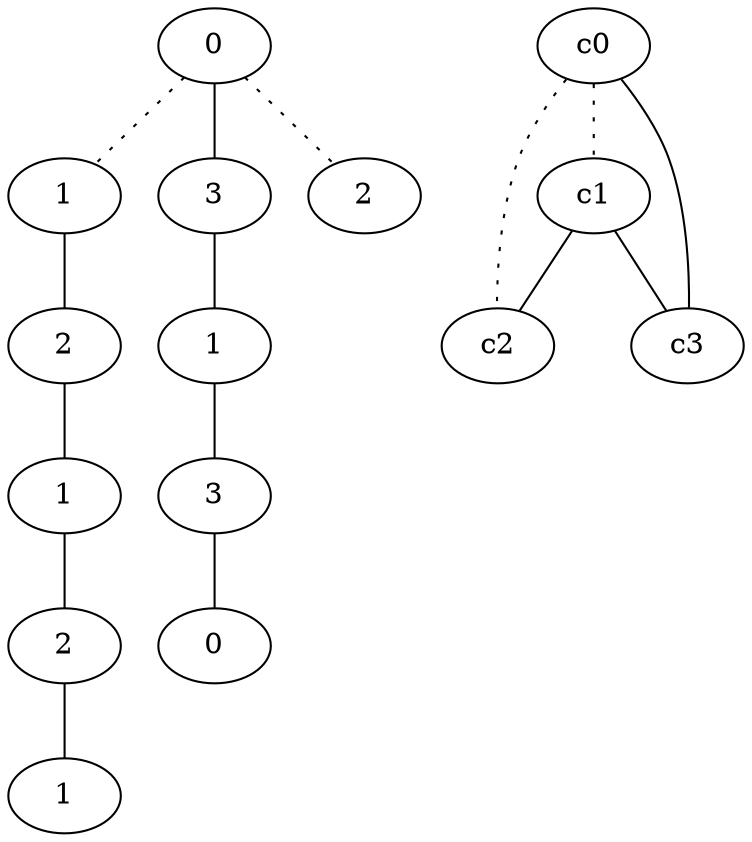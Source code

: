 graph {
a0[label=0];
a1[label=1];
a2[label=2];
a3[label=1];
a4[label=2];
a5[label=1];
a6[label=3];
a7[label=1];
a8[label=3];
a9[label=0];
a10[label=2];
a0 -- a1 [style=dotted];
a0 -- a6;
a0 -- a10 [style=dotted];
a1 -- a2;
a2 -- a3;
a3 -- a4;
a4 -- a5;
a6 -- a7;
a7 -- a8;
a8 -- a9;
c0 -- c1 [style=dotted];
c0 -- c2 [style=dotted];
c0 -- c3;
c1 -- c2;
c1 -- c3;
}
